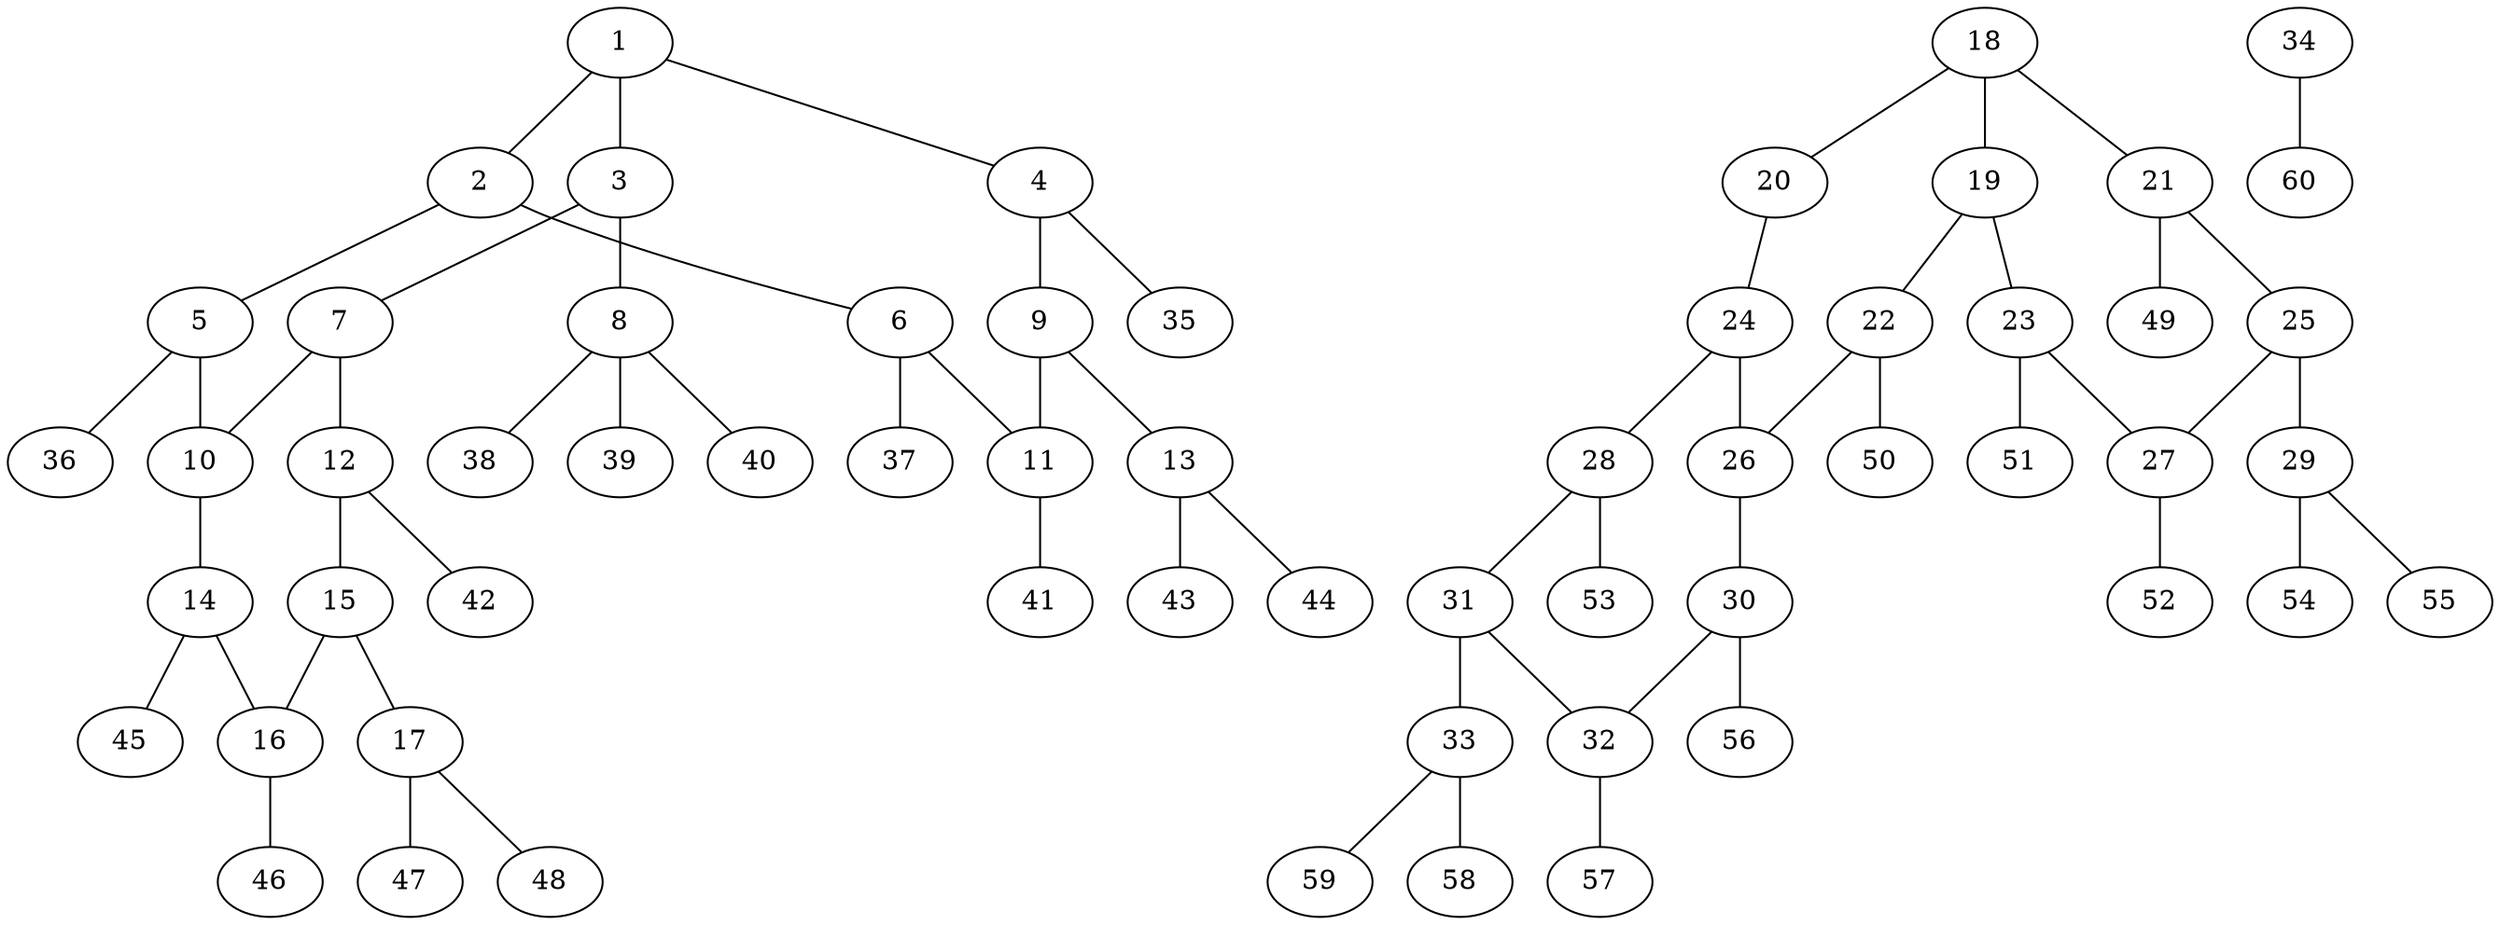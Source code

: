 graph molecule_4328 {
	1	 [chem=C];
	2	 [chem=C];
	1 -- 2	 [valence=1];
	3	 [chem=N];
	1 -- 3	 [valence=2];
	4	 [chem=C];
	1 -- 4	 [valence=1];
	5	 [chem=C];
	2 -- 5	 [valence=2];
	6	 [chem=C];
	2 -- 6	 [valence=1];
	7	 [chem=C];
	3 -- 7	 [valence=1];
	8	 [chem=C];
	3 -- 8	 [valence=1];
	9	 [chem=C];
	4 -- 9	 [valence=2];
	35	 [chem=H];
	4 -- 35	 [valence=1];
	10	 [chem=C];
	5 -- 10	 [valence=1];
	36	 [chem=H];
	5 -- 36	 [valence=1];
	11	 [chem=C];
	6 -- 11	 [valence=2];
	37	 [chem=H];
	6 -- 37	 [valence=1];
	7 -- 10	 [valence=1];
	12	 [chem=C];
	7 -- 12	 [valence=2];
	38	 [chem=H];
	8 -- 38	 [valence=1];
	39	 [chem=H];
	8 -- 39	 [valence=1];
	40	 [chem=H];
	8 -- 40	 [valence=1];
	9 -- 11	 [valence=1];
	13	 [chem=N];
	9 -- 13	 [valence=1];
	14	 [chem=C];
	10 -- 14	 [valence=2];
	41	 [chem=H];
	11 -- 41	 [valence=1];
	15	 [chem=C];
	12 -- 15	 [valence=1];
	42	 [chem=H];
	12 -- 42	 [valence=1];
	43	 [chem=H];
	13 -- 43	 [valence=1];
	44	 [chem=H];
	13 -- 44	 [valence=1];
	16	 [chem=C];
	14 -- 16	 [valence=1];
	45	 [chem=H];
	14 -- 45	 [valence=1];
	15 -- 16	 [valence=2];
	17	 [chem=N];
	15 -- 17	 [valence=1];
	46	 [chem=H];
	16 -- 46	 [valence=1];
	47	 [chem=H];
	17 -- 47	 [valence=1];
	48	 [chem=H];
	17 -- 48	 [valence=1];
	18	 [chem=C];
	19	 [chem=C];
	18 -- 19	 [valence=1];
	20	 [chem=N];
	18 -- 20	 [valence=2];
	21	 [chem=C];
	18 -- 21	 [valence=1];
	22	 [chem=C];
	19 -- 22	 [valence=2];
	23	 [chem=C];
	19 -- 23	 [valence=1];
	24	 [chem=C];
	20 -- 24	 [valence=1];
	25	 [chem=C];
	21 -- 25	 [valence=2];
	49	 [chem=H];
	21 -- 49	 [valence=1];
	26	 [chem=C];
	22 -- 26	 [valence=1];
	50	 [chem=H];
	22 -- 50	 [valence=1];
	27	 [chem=C];
	23 -- 27	 [valence=2];
	51	 [chem=H];
	23 -- 51	 [valence=1];
	24 -- 26	 [valence=1];
	28	 [chem=C];
	24 -- 28	 [valence=2];
	25 -- 27	 [valence=1];
	29	 [chem=N];
	25 -- 29	 [valence=1];
	30	 [chem=C];
	26 -- 30	 [valence=2];
	52	 [chem=H];
	27 -- 52	 [valence=1];
	31	 [chem=C];
	28 -- 31	 [valence=1];
	53	 [chem=H];
	28 -- 53	 [valence=1];
	54	 [chem=H];
	29 -- 54	 [valence=1];
	55	 [chem=H];
	29 -- 55	 [valence=1];
	32	 [chem=C];
	30 -- 32	 [valence=1];
	56	 [chem=H];
	30 -- 56	 [valence=1];
	31 -- 32	 [valence=2];
	33	 [chem=N];
	31 -- 33	 [valence=1];
	57	 [chem=H];
	32 -- 57	 [valence=1];
	58	 [chem=H];
	33 -- 58	 [valence=1];
	59	 [chem=H];
	33 -- 59	 [valence=1];
	34	 [chem=Cl];
	60	 [chem=H];
	34 -- 60	 [valence=1];
}
